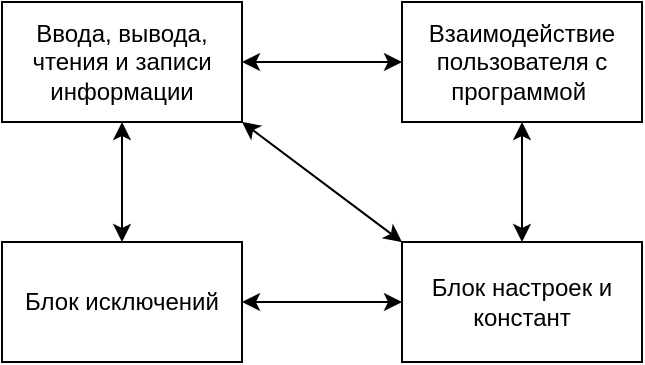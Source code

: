 <mxfile version="14.1.8" type="device"><diagram id="YaRK-1osWysSHWLPtPhV" name="Страница 1"><mxGraphModel dx="652" dy="426" grid="1" gridSize="10" guides="1" tooltips="1" connect="1" arrows="1" fold="1" page="1" pageScale="1" pageWidth="400" pageHeight="300" math="0" shadow="0"><root><mxCell id="0"/><mxCell id="1" parent="0"/><mxCell id="Jn3mSwAP1HRGF2mCsMkN-11" style="edgeStyle=orthogonalEdgeStyle;rounded=0;orthogonalLoop=1;jettySize=auto;html=1;entryX=0.5;entryY=0;entryDx=0;entryDy=0;startArrow=classic;startFill=1;" edge="1" parent="1" source="Jn3mSwAP1HRGF2mCsMkN-1" target="Jn3mSwAP1HRGF2mCsMkN-4"><mxGeometry relative="1" as="geometry"/></mxCell><mxCell id="Jn3mSwAP1HRGF2mCsMkN-12" style="edgeStyle=orthogonalEdgeStyle;rounded=0;orthogonalLoop=1;jettySize=auto;html=1;startArrow=classic;startFill=1;" edge="1" parent="1" source="Jn3mSwAP1HRGF2mCsMkN-1" target="Jn3mSwAP1HRGF2mCsMkN-2"><mxGeometry relative="1" as="geometry"/></mxCell><mxCell id="Jn3mSwAP1HRGF2mCsMkN-1" value="&lt;font face=&quot;Arial&quot;&gt;Взаимодействие пользователя с программой&amp;nbsp;&lt;/font&gt;" style="rounded=0;whiteSpace=wrap;html=1;" vertex="1" parent="1"><mxGeometry x="240" y="60.0" width="120" height="60" as="geometry"/></mxCell><mxCell id="Jn3mSwAP1HRGF2mCsMkN-2" value="&lt;font face=&quot;Arial&quot;&gt;Ввода, вывода, чтения и записи информации&lt;/font&gt;" style="rounded=0;whiteSpace=wrap;html=1;" vertex="1" parent="1"><mxGeometry x="40" y="60.0" width="120" height="60" as="geometry"/></mxCell><mxCell id="Jn3mSwAP1HRGF2mCsMkN-13" style="edgeStyle=orthogonalEdgeStyle;rounded=0;orthogonalLoop=1;jettySize=auto;html=1;startArrow=classic;startFill=1;" edge="1" parent="1" source="Jn3mSwAP1HRGF2mCsMkN-3" target="Jn3mSwAP1HRGF2mCsMkN-2"><mxGeometry relative="1" as="geometry"/></mxCell><mxCell id="Jn3mSwAP1HRGF2mCsMkN-3" value="&lt;font face=&quot;Arial&quot;&gt;Блок исключений&lt;/font&gt;" style="rounded=0;whiteSpace=wrap;html=1;" vertex="1" parent="1"><mxGeometry x="40" y="180.0" width="120" height="60" as="geometry"/></mxCell><mxCell id="Jn3mSwAP1HRGF2mCsMkN-14" style="edgeStyle=orthogonalEdgeStyle;rounded=0;orthogonalLoop=1;jettySize=auto;html=1;startArrow=classic;startFill=1;endArrow=classic;endFill=1;" edge="1" parent="1" source="Jn3mSwAP1HRGF2mCsMkN-4" target="Jn3mSwAP1HRGF2mCsMkN-3"><mxGeometry relative="1" as="geometry"/></mxCell><mxCell id="Jn3mSwAP1HRGF2mCsMkN-24" style="rounded=0;orthogonalLoop=1;jettySize=auto;html=1;exitX=0;exitY=0;exitDx=0;exitDy=0;entryX=1;entryY=1;entryDx=0;entryDy=0;startArrow=classic;startFill=1;" edge="1" parent="1" source="Jn3mSwAP1HRGF2mCsMkN-4" target="Jn3mSwAP1HRGF2mCsMkN-2"><mxGeometry relative="1" as="geometry"/></mxCell><mxCell id="Jn3mSwAP1HRGF2mCsMkN-4" value="&lt;font face=&quot;Arial&quot;&gt;Блок настроек и констант&lt;/font&gt;" style="rounded=0;whiteSpace=wrap;html=1;" vertex="1" parent="1"><mxGeometry x="240" y="180.0" width="120" height="60" as="geometry"/></mxCell></root></mxGraphModel></diagram></mxfile>